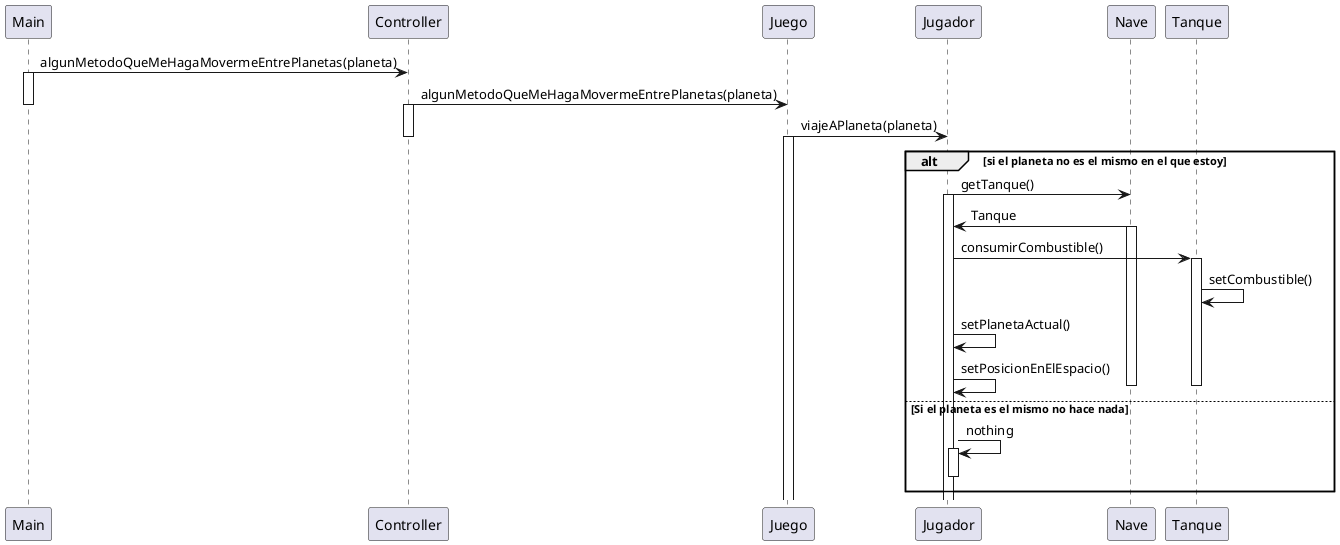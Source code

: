@startuml
Main -> Controller : algunMetodoQueMeHagaMovermeEntrePlanetas(planeta)
activate Main
Controller -> Juego : algunMetodoQueMeHagaMovermeEntrePlanetas(planeta)
deactivate Main
activate Controller
Juego -> Jugador : viajeAPlaneta(planeta)
deactivate Controller
activate Juego

alt si el planeta no es el mismo en el que estoy
    Jugador -> Nave : getTanque()
    activate Jugador
    Nave -> Jugador : Tanque
    activate Nave
    Jugador -> Tanque : consumirCombustible()
    activate Tanque
    Tanque -> Tanque : setCombustible()
    Jugador -> Jugador : setPlanetaActual()
    Jugador -> Jugador : setPosicionEnElEspacio()
    deactivate Tanque
    deactivate Nave

else Si el planeta es el mismo no hace nada
    Jugador -> Jugador : nothing
    activate Jugador
    deactivate Jugador
end
@enduml

// hay muchos metodos que llaman a este para settear un planeta neutral,
pero no hay un metodo exclusivo de viajar a planeta nuetral, por eso llamo
a esos metodos que no existen desde el controller y el main.
